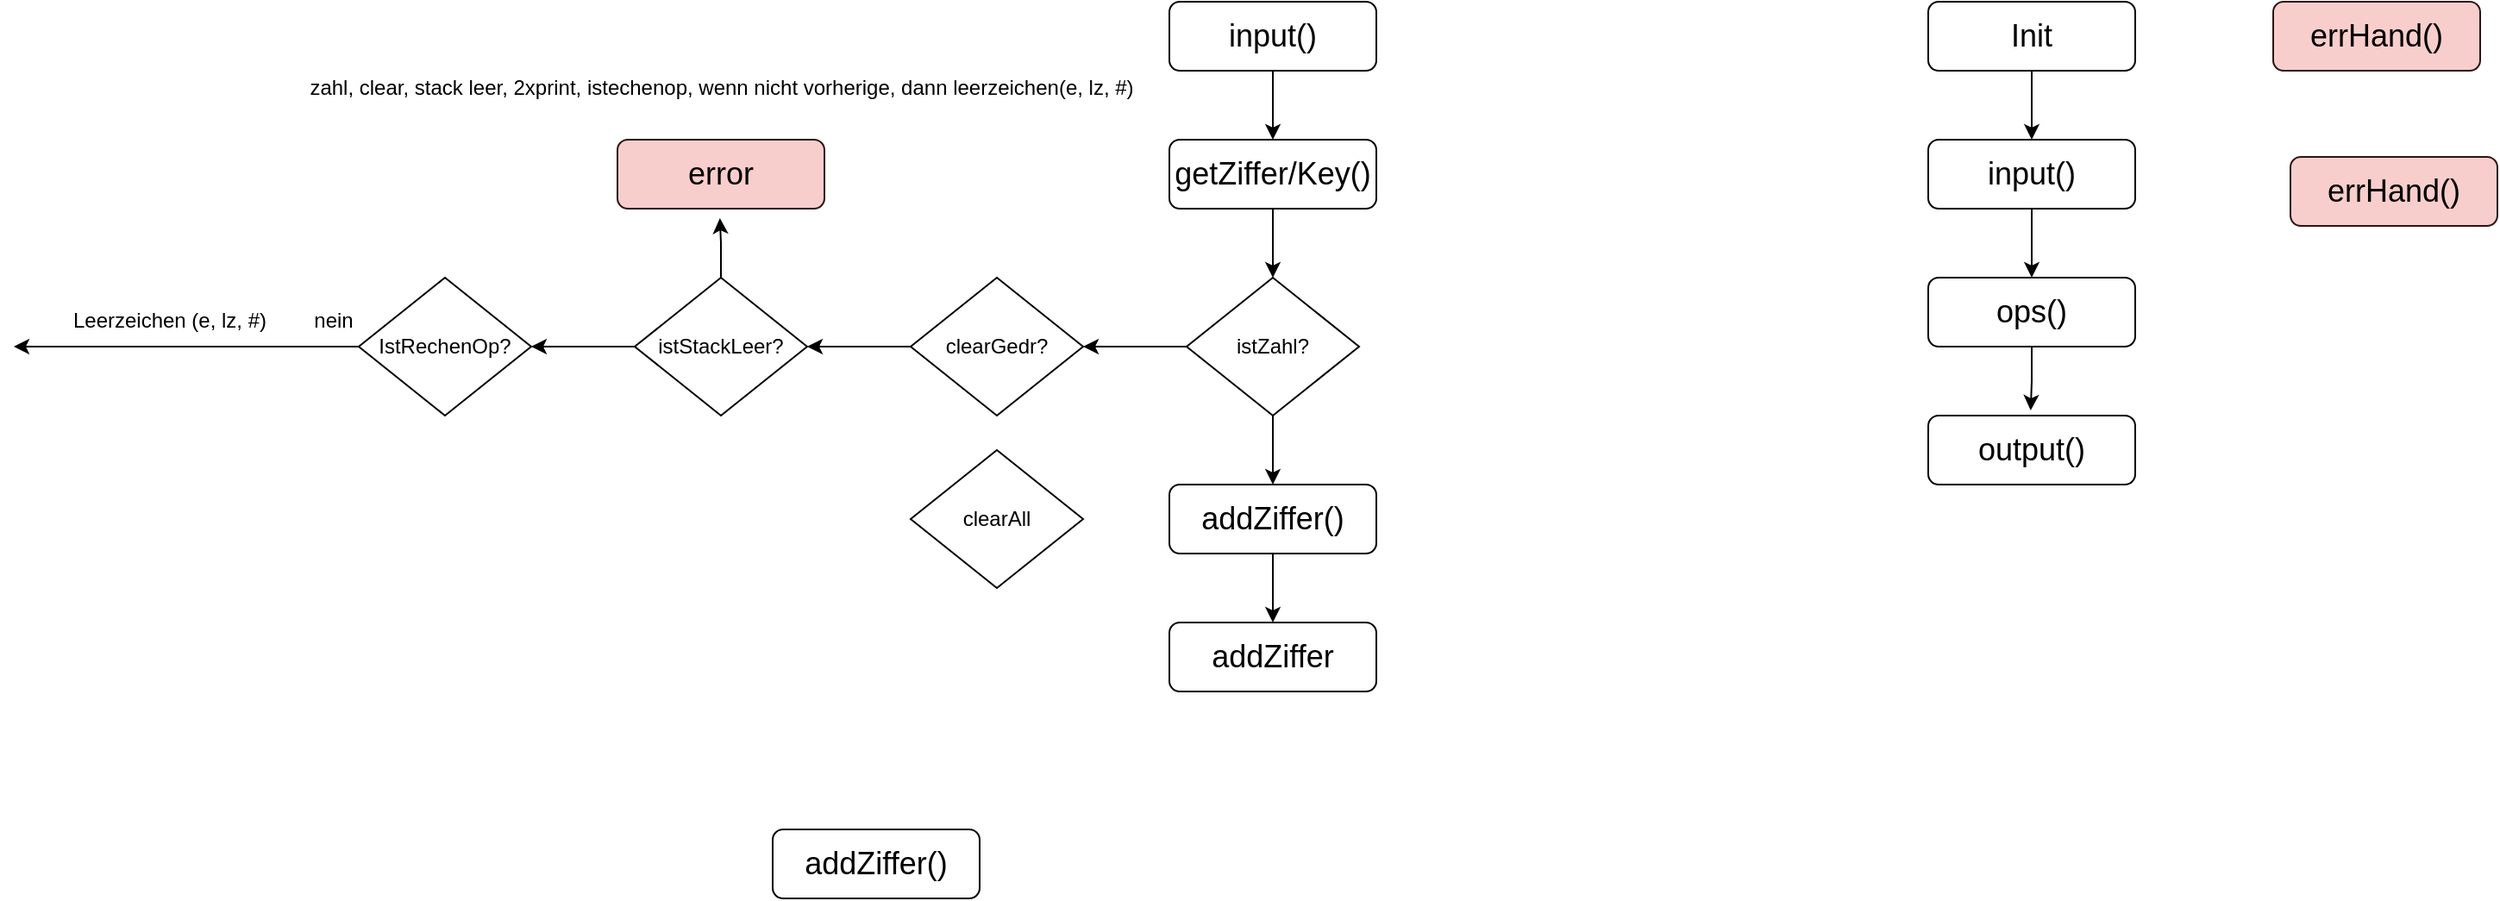 <mxfile version="21.1.2" type="device">
  <diagram id="C5RBs43oDa-KdzZeNtuy" name="Page-1">
    <mxGraphModel dx="2658" dy="1086" grid="1" gridSize="10" guides="1" tooltips="1" connect="1" arrows="1" fold="1" page="1" pageScale="1" pageWidth="827" pageHeight="1169" math="0" shadow="0">
      <root>
        <mxCell id="WIyWlLk6GJQsqaUBKTNV-0" />
        <mxCell id="WIyWlLk6GJQsqaUBKTNV-1" parent="WIyWlLk6GJQsqaUBKTNV-0" />
        <mxCell id="XjYqSLMAVy3UBsTXiCLK-2" value="" style="edgeStyle=orthogonalEdgeStyle;rounded=0;orthogonalLoop=1;jettySize=auto;html=1;" edge="1" parent="WIyWlLk6GJQsqaUBKTNV-1" source="XjYqSLMAVy3UBsTXiCLK-0" target="XjYqSLMAVy3UBsTXiCLK-1">
          <mxGeometry relative="1" as="geometry" />
        </mxCell>
        <mxCell id="XjYqSLMAVy3UBsTXiCLK-0" value="&lt;font style=&quot;font-size: 18px;&quot;&gt;Init&lt;/font&gt;" style="rounded=1;whiteSpace=wrap;html=1;" vertex="1" parent="WIyWlLk6GJQsqaUBKTNV-1">
          <mxGeometry x="360" y="80" width="120" height="40" as="geometry" />
        </mxCell>
        <mxCell id="XjYqSLMAVy3UBsTXiCLK-48" style="edgeStyle=orthogonalEdgeStyle;rounded=0;orthogonalLoop=1;jettySize=auto;html=1;entryX=0.5;entryY=0;entryDx=0;entryDy=0;" edge="1" parent="WIyWlLk6GJQsqaUBKTNV-1" source="XjYqSLMAVy3UBsTXiCLK-1" target="XjYqSLMAVy3UBsTXiCLK-46">
          <mxGeometry relative="1" as="geometry" />
        </mxCell>
        <mxCell id="XjYqSLMAVy3UBsTXiCLK-1" value="&lt;font style=&quot;font-size: 18px;&quot;&gt;&lt;font style=&quot;&quot;&gt;input&lt;/font&gt;()&lt;/font&gt;" style="whiteSpace=wrap;html=1;rounded=1;" vertex="1" parent="WIyWlLk6GJQsqaUBKTNV-1">
          <mxGeometry x="360" y="160" width="120" height="40" as="geometry" />
        </mxCell>
        <mxCell id="XjYqSLMAVy3UBsTXiCLK-39" value="&lt;span style=&quot;font-size: 18px;&quot;&gt;errHand()&lt;/span&gt;" style="whiteSpace=wrap;html=1;rounded=1;fillColor=#f8cecc;strokeColor=#2B1413;" vertex="1" parent="WIyWlLk6GJQsqaUBKTNV-1">
          <mxGeometry x="560" y="80" width="120" height="40" as="geometry" />
        </mxCell>
        <mxCell id="XjYqSLMAVy3UBsTXiCLK-50" style="edgeStyle=orthogonalEdgeStyle;rounded=0;orthogonalLoop=1;jettySize=auto;html=1;entryX=0.495;entryY=-0.075;entryDx=0;entryDy=0;entryPerimeter=0;" edge="1" parent="WIyWlLk6GJQsqaUBKTNV-1" source="XjYqSLMAVy3UBsTXiCLK-46" target="XjYqSLMAVy3UBsTXiCLK-49">
          <mxGeometry relative="1" as="geometry" />
        </mxCell>
        <mxCell id="XjYqSLMAVy3UBsTXiCLK-46" value="&lt;span style=&quot;font-size: 18px;&quot;&gt;ops()&lt;/span&gt;" style="whiteSpace=wrap;html=1;rounded=1;" vertex="1" parent="WIyWlLk6GJQsqaUBKTNV-1">
          <mxGeometry x="360" y="240" width="120" height="40" as="geometry" />
        </mxCell>
        <mxCell id="XjYqSLMAVy3UBsTXiCLK-49" value="&lt;span style=&quot;font-size: 18px;&quot;&gt;output()&lt;/span&gt;" style="whiteSpace=wrap;html=1;rounded=1;" vertex="1" parent="WIyWlLk6GJQsqaUBKTNV-1">
          <mxGeometry x="360" y="320" width="120" height="40" as="geometry" />
        </mxCell>
        <mxCell id="XjYqSLMAVy3UBsTXiCLK-76" value="" style="edgeStyle=orthogonalEdgeStyle;rounded=0;orthogonalLoop=1;jettySize=auto;html=1;" edge="1" parent="WIyWlLk6GJQsqaUBKTNV-1" source="XjYqSLMAVy3UBsTXiCLK-52" target="XjYqSLMAVy3UBsTXiCLK-58">
          <mxGeometry relative="1" as="geometry" />
        </mxCell>
        <mxCell id="XjYqSLMAVy3UBsTXiCLK-52" value="&lt;span style=&quot;font-size: 18px;&quot;&gt;getZiffer/Key()&lt;/span&gt;" style="whiteSpace=wrap;html=1;rounded=1;" vertex="1" parent="WIyWlLk6GJQsqaUBKTNV-1">
          <mxGeometry x="-80" y="160" width="120" height="40" as="geometry" />
        </mxCell>
        <mxCell id="XjYqSLMAVy3UBsTXiCLK-54" style="edgeStyle=orthogonalEdgeStyle;rounded=0;orthogonalLoop=1;jettySize=auto;html=1;" edge="1" parent="WIyWlLk6GJQsqaUBKTNV-1" source="XjYqSLMAVy3UBsTXiCLK-53" target="XjYqSLMAVy3UBsTXiCLK-52">
          <mxGeometry relative="1" as="geometry" />
        </mxCell>
        <mxCell id="XjYqSLMAVy3UBsTXiCLK-53" value="&lt;font style=&quot;font-size: 18px;&quot;&gt;&lt;font style=&quot;&quot;&gt;input&lt;/font&gt;()&lt;/font&gt;" style="whiteSpace=wrap;html=1;rounded=1;" vertex="1" parent="WIyWlLk6GJQsqaUBKTNV-1">
          <mxGeometry x="-80" y="80" width="120" height="40" as="geometry" />
        </mxCell>
        <mxCell id="XjYqSLMAVy3UBsTXiCLK-78" value="" style="edgeStyle=orthogonalEdgeStyle;rounded=0;orthogonalLoop=1;jettySize=auto;html=1;" edge="1" parent="WIyWlLk6GJQsqaUBKTNV-1" source="XjYqSLMAVy3UBsTXiCLK-55" target="XjYqSLMAVy3UBsTXiCLK-57">
          <mxGeometry relative="1" as="geometry" />
        </mxCell>
        <mxCell id="XjYqSLMAVy3UBsTXiCLK-55" value="&lt;span style=&quot;font-size: 18px;&quot;&gt;addZiffer()&lt;/span&gt;" style="whiteSpace=wrap;html=1;rounded=1;" vertex="1" parent="WIyWlLk6GJQsqaUBKTNV-1">
          <mxGeometry x="-80" y="360" width="120" height="40" as="geometry" />
        </mxCell>
        <mxCell id="XjYqSLMAVy3UBsTXiCLK-57" value="&lt;span style=&quot;font-size: 18px;&quot;&gt;addZiffer&lt;/span&gt;" style="whiteSpace=wrap;html=1;rounded=1;" vertex="1" parent="WIyWlLk6GJQsqaUBKTNV-1">
          <mxGeometry x="-80" y="440" width="120" height="40" as="geometry" />
        </mxCell>
        <mxCell id="XjYqSLMAVy3UBsTXiCLK-70" style="edgeStyle=orthogonalEdgeStyle;rounded=0;orthogonalLoop=1;jettySize=auto;html=1;" edge="1" parent="WIyWlLk6GJQsqaUBKTNV-1" source="XjYqSLMAVy3UBsTXiCLK-58" target="XjYqSLMAVy3UBsTXiCLK-59">
          <mxGeometry relative="1" as="geometry">
            <Array as="points" />
          </mxGeometry>
        </mxCell>
        <mxCell id="XjYqSLMAVy3UBsTXiCLK-77" value="" style="edgeStyle=orthogonalEdgeStyle;rounded=0;orthogonalLoop=1;jettySize=auto;html=1;" edge="1" parent="WIyWlLk6GJQsqaUBKTNV-1" source="XjYqSLMAVy3UBsTXiCLK-58" target="XjYqSLMAVy3UBsTXiCLK-55">
          <mxGeometry relative="1" as="geometry" />
        </mxCell>
        <mxCell id="XjYqSLMAVy3UBsTXiCLK-58" value="istZahl?" style="strokeWidth=1;html=1;shape=mxgraph.flowchart.decision;whiteSpace=wrap;" vertex="1" parent="WIyWlLk6GJQsqaUBKTNV-1">
          <mxGeometry x="-70" y="240" width="100" height="80" as="geometry" />
        </mxCell>
        <mxCell id="XjYqSLMAVy3UBsTXiCLK-71" style="edgeStyle=orthogonalEdgeStyle;rounded=0;orthogonalLoop=1;jettySize=auto;html=1;entryX=1;entryY=0.5;entryDx=0;entryDy=0;entryPerimeter=0;" edge="1" parent="WIyWlLk6GJQsqaUBKTNV-1" source="XjYqSLMAVy3UBsTXiCLK-59" target="XjYqSLMAVy3UBsTXiCLK-63">
          <mxGeometry relative="1" as="geometry" />
        </mxCell>
        <mxCell id="XjYqSLMAVy3UBsTXiCLK-59" value="clearGedr?" style="strokeWidth=1;html=1;shape=mxgraph.flowchart.decision;whiteSpace=wrap;" vertex="1" parent="WIyWlLk6GJQsqaUBKTNV-1">
          <mxGeometry x="-230" y="240" width="100" height="80" as="geometry" />
        </mxCell>
        <mxCell id="XjYqSLMAVy3UBsTXiCLK-61" value="zahl, clear, stack leer, 2xprint, istechenop, wenn nicht vorherige, dann leerzeichen(e, lz, #)" style="text;html=1;align=center;verticalAlign=middle;resizable=0;points=[];autosize=1;strokeColor=none;fillColor=none;" vertex="1" parent="WIyWlLk6GJQsqaUBKTNV-1">
          <mxGeometry x="-590" y="115" width="500" height="30" as="geometry" />
        </mxCell>
        <mxCell id="XjYqSLMAVy3UBsTXiCLK-72" style="edgeStyle=orthogonalEdgeStyle;rounded=0;orthogonalLoop=1;jettySize=auto;html=1;entryX=1;entryY=0.5;entryDx=0;entryDy=0;entryPerimeter=0;" edge="1" parent="WIyWlLk6GJQsqaUBKTNV-1" source="XjYqSLMAVy3UBsTXiCLK-63" target="XjYqSLMAVy3UBsTXiCLK-64">
          <mxGeometry relative="1" as="geometry">
            <mxPoint x="-440" y="280" as="targetPoint" />
          </mxGeometry>
        </mxCell>
        <mxCell id="XjYqSLMAVy3UBsTXiCLK-75" style="edgeStyle=orthogonalEdgeStyle;rounded=0;orthogonalLoop=1;jettySize=auto;html=1;entryX=0.495;entryY=1.139;entryDx=0;entryDy=0;entryPerimeter=0;" edge="1" parent="WIyWlLk6GJQsqaUBKTNV-1" source="XjYqSLMAVy3UBsTXiCLK-63" target="XjYqSLMAVy3UBsTXiCLK-74">
          <mxGeometry relative="1" as="geometry" />
        </mxCell>
        <mxCell id="XjYqSLMAVy3UBsTXiCLK-63" value="istStackLeer?" style="strokeWidth=1;html=1;shape=mxgraph.flowchart.decision;whiteSpace=wrap;" vertex="1" parent="WIyWlLk6GJQsqaUBKTNV-1">
          <mxGeometry x="-390" y="240" width="100" height="80" as="geometry" />
        </mxCell>
        <mxCell id="XjYqSLMAVy3UBsTXiCLK-66" style="edgeStyle=orthogonalEdgeStyle;rounded=0;orthogonalLoop=1;jettySize=auto;html=1;" edge="1" parent="WIyWlLk6GJQsqaUBKTNV-1" source="XjYqSLMAVy3UBsTXiCLK-64">
          <mxGeometry relative="1" as="geometry">
            <mxPoint x="-750" y="280" as="targetPoint" />
          </mxGeometry>
        </mxCell>
        <mxCell id="XjYqSLMAVy3UBsTXiCLK-64" value="IstRechenOp?" style="strokeWidth=1;html=1;shape=mxgraph.flowchart.decision;whiteSpace=wrap;" vertex="1" parent="WIyWlLk6GJQsqaUBKTNV-1">
          <mxGeometry x="-550" y="240" width="100" height="80" as="geometry" />
        </mxCell>
        <mxCell id="XjYqSLMAVy3UBsTXiCLK-67" value="Leerzeichen (e, lz, #)" style="text;html=1;align=center;verticalAlign=middle;resizable=0;points=[];autosize=1;strokeColor=none;fillColor=none;" vertex="1" parent="WIyWlLk6GJQsqaUBKTNV-1">
          <mxGeometry x="-730" y="250" width="140" height="30" as="geometry" />
        </mxCell>
        <mxCell id="XjYqSLMAVy3UBsTXiCLK-68" value="nein" style="text;html=1;align=center;verticalAlign=middle;resizable=0;points=[];autosize=1;strokeColor=none;fillColor=none;" vertex="1" parent="WIyWlLk6GJQsqaUBKTNV-1">
          <mxGeometry x="-590" y="250" width="50" height="30" as="geometry" />
        </mxCell>
        <mxCell id="XjYqSLMAVy3UBsTXiCLK-73" value="&lt;span style=&quot;font-size: 18px;&quot;&gt;errHand()&lt;/span&gt;" style="whiteSpace=wrap;html=1;rounded=1;fillColor=#f8cecc;strokeColor=#2B1413;" vertex="1" parent="WIyWlLk6GJQsqaUBKTNV-1">
          <mxGeometry x="570" y="170" width="120" height="40" as="geometry" />
        </mxCell>
        <mxCell id="XjYqSLMAVy3UBsTXiCLK-74" value="&lt;span style=&quot;font-size: 18px;&quot;&gt;error&lt;/span&gt;" style="whiteSpace=wrap;html=1;rounded=1;fillColor=#f8cecc;strokeColor=#2B1413;" vertex="1" parent="WIyWlLk6GJQsqaUBKTNV-1">
          <mxGeometry x="-400" y="160" width="120" height="40" as="geometry" />
        </mxCell>
        <mxCell id="XjYqSLMAVy3UBsTXiCLK-79" value="&lt;span style=&quot;font-size: 18px;&quot;&gt;addZiffer()&lt;/span&gt;" style="whiteSpace=wrap;html=1;rounded=1;" vertex="1" parent="WIyWlLk6GJQsqaUBKTNV-1">
          <mxGeometry x="-310" y="560" width="120" height="40" as="geometry" />
        </mxCell>
        <mxCell id="XjYqSLMAVy3UBsTXiCLK-81" value="clearAll" style="strokeWidth=1;html=1;shape=mxgraph.flowchart.decision;whiteSpace=wrap;" vertex="1" parent="WIyWlLk6GJQsqaUBKTNV-1">
          <mxGeometry x="-230" y="340" width="100" height="80" as="geometry" />
        </mxCell>
      </root>
    </mxGraphModel>
  </diagram>
</mxfile>
